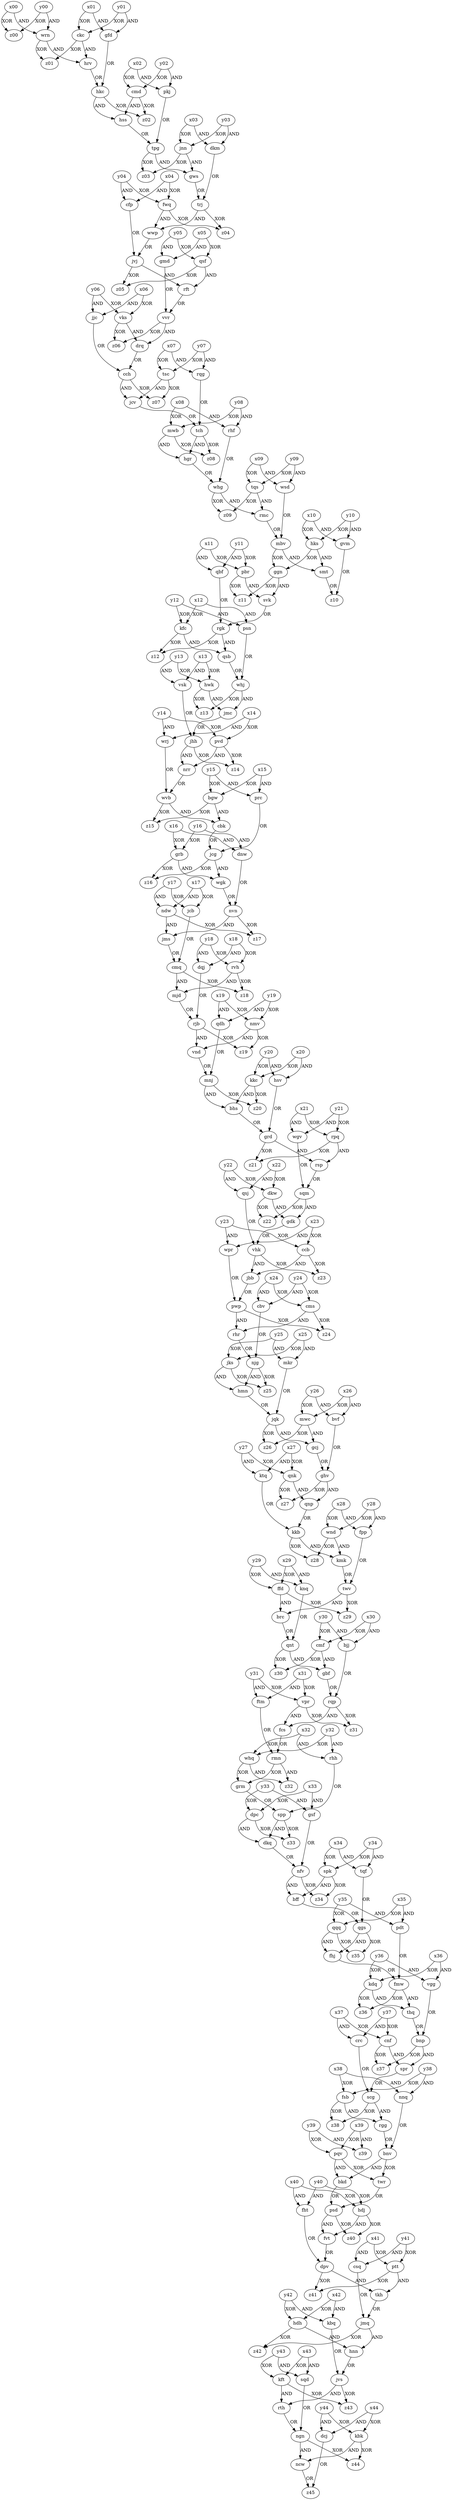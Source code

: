 strict digraph {
  hdh -> hnn [label=AND]
  jmq -> hnn [label=AND]
  cms -> rhr [label=AND]
  pwp -> rhr [label=AND]
  x35 -> pdt [label=AND]
  y35 -> pdt [label=AND]
  dpv -> z41 [label=XOR]
  ptt -> z41 [label=XOR]
  x05 -> qsf [label=XOR]
  y05 -> qsf [label=XOR]
  x02 -> pkj [label=AND]
  y02 -> pkj [label=AND]
  sqm -> z22 [label=XOR]
  dkw -> z22 [label=XOR]
  x35 -> qqq [label=XOR]
  y35 -> qqq [label=XOR]
  pbr -> z11 [label=XOR]
  ggn -> z11 [label=XOR]
  ckc -> z01 [label=XOR]
  wrn -> z01 [label=XOR]
  y32 -> rhh [label=AND]
  x32 -> rhh [label=AND]
  tqs -> z09 [label=XOR]
  whg -> z09 [label=XOR]
  jmq -> z42 [label=XOR]
  hdh -> z42 [label=XOR]
  y22 -> dkw [label=XOR]
  x22 -> dkw [label=XOR]
  pqv -> bkd [label=AND]
  bnv -> bkd [label=AND]
  pvd -> nrr [label=AND]
  jhh -> nrr [label=AND]
  spr -> scg [label=OR]
  crc -> scg [label=OR]
  mwc -> gcj [label=AND]
  jqk -> gcj [label=AND]
  gbf -> rqp [label=OR]
  bjj -> rqp [label=OR]
  y24 -> cbv [label=AND]
  x24 -> cbv [label=AND]
  vsk -> jhh [label=OR]
  jmc -> jhh [label=OR]
  x39 -> z39 [label=AND]
  y39 -> z39 [label=AND]
  kdq -> thq [label=AND]
  fmw -> thq [label=AND]
  x32 -> whq [label=XOR]
  y32 -> whq [label=XOR]
  x20 -> kkc [label=XOR]
  y20 -> kkc [label=XOR]
  cnf -> spr [label=AND]
  bnp -> spr [label=AND]
  bgw -> z15 [label=XOR]
  wvb -> z15 [label=XOR]
  qnt -> z30 [label=XOR]
  cmf -> z30 [label=XOR]
  x01 -> ckc [label=XOR]
  y01 -> ckc [label=XOR]
  bhs -> grd [label=OR]
  hsv -> grd [label=OR]
  vgg -> bnp [label=OR]
  thq -> bnp [label=OR]
  nmv -> z19 [label=XOR]
  rjb -> z19 [label=XOR]
  x28 -> fpp [label=AND]
  y28 -> fpp [label=AND]
  y23 -> wpr [label=AND]
  x23 -> wpr [label=AND]
  y31 -> vpr [label=XOR]
  x31 -> vpr [label=XOR]
  kfc -> z12 [label=XOR]
  rgk -> z12 [label=XOR]
  fsb -> rgg [label=AND]
  scg -> rgg [label=AND]
  x16 -> grb [label=XOR]
  y16 -> grb [label=XOR]
  cch -> jcv [label=AND]
  tsc -> jcv [label=AND]
  y42 -> kbq [label=AND]
  x42 -> kbq [label=AND]
  x30 -> bjj [label=AND]
  y30 -> bjj [label=AND]
  tqs -> rmc [label=AND]
  whg -> rmc [label=AND]
  y09 -> tqs [label=XOR]
  x09 -> tqs [label=XOR]
  y40 -> hdj [label=XOR]
  x40 -> hdj [label=XOR]
  y07 -> rqg [label=AND]
  x07 -> rqg [label=AND]
  y00 -> wrn [label=AND]
  x00 -> wrn [label=AND]
  bvf -> ghv [label=OR]
  gcj -> ghv [label=OR]
  whj -> jmc [label=AND]
  hwk -> jmc [label=AND]
  qqq -> z35 [label=XOR]
  qgs -> z35 [label=XOR]
  y34 -> tqf [label=AND]
  x34 -> tqf [label=AND]
  drq -> cch [label=OR]
  jjc -> cch [label=OR]
  y01 -> gfd [label=AND]
  x01 -> gfd [label=AND]
  qnk -> qnp [label=AND]
  ghv -> qnp [label=AND]
  y41 -> csq [label=AND]
  x41 -> csq [label=AND]
  y36 -> vgg [label=AND]
  x36 -> vgg [label=AND]
  x24 -> cms [label=XOR]
  y24 -> cms [label=XOR]
  x02 -> cmd [label=XOR]
  y02 -> cmd [label=XOR]
  jvs -> rth [label=AND]
  kft -> rth [label=AND]
  rmn -> grm [label=XOR]
  whq -> grm [label=XOR]
  spk -> z34 [label=XOR]
  nfv -> z34 [label=XOR]
  nnq -> bnv [label=OR]
  rgg -> bnv [label=OR]
  y08 -> rhf [label=AND]
  x08 -> rhf [label=AND]
  y06 -> jjc [label=AND]
  x06 -> jjc [label=AND]
  y26 -> mwc [label=XOR]
  x26 -> mwc [label=XOR]
  y28 -> wnd [label=XOR]
  x28 -> wnd [label=XOR]
  mnj -> z20 [label=XOR]
  kkc -> z20 [label=XOR]
  cmq -> mjd [label=AND]
  rvh -> mjd [label=AND]
  kbq -> jvs [label=OR]
  hnn -> jvs [label=OR]
  tpg -> z03 [label=XOR]
  jnn -> z03 [label=XOR]
  vks -> drq [label=AND]
  vvr -> drq [label=AND]
  dkq -> nfv [label=OR]
  gsf -> nfv [label=OR]
  jnn -> gws [label=AND]
  tpg -> gws [label=AND]
  y36 -> kdq [label=XOR]
  x36 -> kdq [label=XOR]
  psd -> fvt [label=AND]
  hdj -> fvt [label=AND]
  x44 -> dcj [label=AND]
  y44 -> dcj [label=AND]
  x25 -> mkr [label=AND]
  y25 -> mkr [label=AND]
  y16 -> dnw [label=AND]
  x16 -> dnw [label=AND]
  wpr -> pwp [label=OR]
  jbb -> pwp [label=OR]
  scg -> z38 [label=XOR]
  fsb -> z38 [label=XOR]
  twr -> psd [label=OR]
  bkd -> psd [label=OR]
  vvr -> z06 [label=XOR]
  vks -> z06 [label=XOR]
  x37 -> cnf [label=XOR]
  y37 -> cnf [label=XOR]
  ptt -> tkh [label=AND]
  dpv -> tkh [label=AND]
  x03 -> jnn [label=XOR]
  y03 -> jnn [label=XOR]
  cmf -> gbf [label=AND]
  qnt -> gbf [label=AND]
  x14 -> wrj [label=AND]
  y14 -> wrj [label=AND]
  jvj -> rft [label=AND]
  qsf -> rft [label=AND]
  fwq -> z04 [label=XOR]
  trj -> z04 [label=XOR]
  x03 -> dkm [label=AND]
  y03 -> dkm [label=AND]
  ckc -> hrv [label=AND]
  wrn -> hrv [label=AND]
  hdj -> z40 [label=XOR]
  psd -> z40 [label=XOR]
  x17 -> jcb [label=XOR]
  y17 -> jcb [label=XOR]
  jhh -> z14 [label=XOR]
  pvd -> z14 [label=XOR]
  ffd -> z29 [label=XOR]
  twv -> z29 [label=XOR]
  bgw -> cbk [label=AND]
  wvb -> cbk [label=AND]
  y21 -> rpq [label=XOR]
  x21 -> rpq [label=XOR]
  cch -> z07 [label=XOR]
  tsc -> z07 [label=XOR]
  x26 -> bvf [label=AND]
  y26 -> bvf [label=AND]
  y23 -> ccb [label=XOR]
  x23 -> ccb [label=XOR]
  x18 -> rvh [label=XOR]
  y18 -> rvh [label=XOR]
  kbk -> z44 [label=XOR]
  ngn -> z44 [label=XOR]
  y38 -> fsb [label=XOR]
  x38 -> fsb [label=XOR]
  vpr -> fcs [label=AND]
  rqp -> fcs [label=AND]
  x04 -> cfp [label=AND]
  y04 -> cfp [label=AND]
  jcb -> cmq [label=OR]
  jms -> cmq [label=OR]
  cbk -> jcg [label=OR]
  prc -> jcg [label=OR]
  x33 -> gsf [label=AND]
  y33 -> gsf [label=AND]
  y11 -> qbf [label=AND]
  x11 -> qbf [label=AND]
  y41 -> ptt [label=XOR]
  x41 -> ptt [label=XOR]
  y43 -> kft [label=XOR]
  x43 -> kft [label=XOR]
  cmd -> hss [label=AND]
  hkc -> hss [label=AND]
  rft -> vvr [label=OR]
  gmd -> vvr [label=OR]
  jcg -> z16 [label=XOR]
  grb -> z16 [label=XOR]
  x00 -> z00 [label=XOR]
  y00 -> z00 [label=XOR]
  y27 -> qnk [label=XOR]
  x27 -> qnk [label=XOR]
  cbv -> njg [label=OR]
  rhr -> njg [label=OR]
  y10 -> hks [label=XOR]
  x10 -> hks [label=XOR]
  hks -> smt [label=AND]
  mbv -> smt [label=AND]
  bff -> qgs [label=OR]
  tqf -> qgs [label=OR]
  spk -> bff [label=AND]
  nfv -> bff [label=AND]
  gfd -> hkc [label=OR]
  hrv -> hkc [label=OR]
  x21 -> wgv [label=AND]
  y21 -> wgv [label=AND]
  x06 -> vks [label=XOR]
  y06 -> vks [label=XOR]
  knq -> qnt [label=OR]
  brc -> qnt [label=OR]
  kkb -> kmk [label=AND]
  wnd -> kmk [label=AND]
  ncw -> z45 [label=OR]
  dcj -> z45 [label=OR]
  pkj -> tpg [label=OR]
  hss -> tpg [label=OR]
  hwk -> z13 [label=XOR]
  whj -> z13 [label=XOR]
  kkb -> z28 [label=XOR]
  wnd -> z28 [label=XOR]
  ffd -> brc [label=AND]
  twv -> brc [label=AND]
  fcs -> rmn [label=OR]
  ftm -> rmn [label=OR]
  mkr -> jqk [label=OR]
  hmn -> jqk [label=OR]
  gws -> trj [label=OR]
  dkm -> trj [label=OR]
  mjd -> rjb [label=OR]
  dqj -> rjb [label=OR]
  y04 -> fwq [label=XOR]
  x04 -> fwq [label=XOR]
  x19 -> nmv [label=XOR]
  y19 -> nmv [label=XOR]
  x11 -> pbr [label=XOR]
  y11 -> pbr [label=XOR]
  x34 -> spk [label=XOR]
  y34 -> spk [label=XOR]
  rmc -> mbv [label=OR]
  wsd -> mbv [label=OR]
  rhh -> spp [label=OR]
  grm -> spp [label=OR]
  tch -> z08 [label=XOR]
  mwb -> z08 [label=XOR]
  ghv -> z27 [label=XOR]
  qnk -> z27 [label=XOR]
  x15 -> bgw [label=XOR]
  y15 -> bgw [label=XOR]
  x18 -> dqj [label=AND]
  y18 -> dqj [label=AND]
  y29 -> knq [label=AND]
  x29 -> knq [label=AND]
  jvj -> z05 [label=XOR]
  qsf -> z05 [label=XOR]
  x25 -> jks [label=XOR]
  y25 -> jks [label=XOR]
  jks -> hmn [label=AND]
  njg -> hmn [label=AND]
  fvt -> dpv [label=OR]
  fht -> dpv [label=OR]
  fpp -> twv [label=OR]
  kmk -> twv [label=OR]
  x13 -> vsk [label=AND]
  y13 -> vsk [label=AND]
  y12 -> psn [label=AND]
  x12 -> psn [label=AND]
  y15 -> prc [label=AND]
  x15 -> prc [label=AND]
  dpc -> z33 [label=XOR]
  spp -> z33 [label=XOR]
  x20 -> hsv [label=AND]
  y20 -> hsv [label=AND]
  mwb -> hgr [label=AND]
  tch -> hgr [label=AND]
  nrr -> wvb [label=OR]
  wrj -> wvb [label=OR]
  jcv -> tch [label=OR]
  rqg -> tch [label=OR]
  x13 -> hwk [label=XOR]
  y13 -> hwk [label=XOR]
  x08 -> mwb [label=XOR]
  y08 -> mwb [label=XOR]
  rqp -> z31 [label=XOR]
  vpr -> z31 [label=XOR]
  dkw -> gdk [label=AND]
  sqm -> gdk [label=AND]
  x33 -> dpc [label=XOR]
  y33 -> dpc [label=XOR]
  bnp -> z37 [label=XOR]
  cnf -> z37 [label=XOR]
  ktq -> kkb [label=OR]
  qnp -> kkb [label=OR]
  rpq -> z21 [label=XOR]
  grd -> z21 [label=XOR]
  cmd -> z02 [label=XOR]
  hkc -> z02 [label=XOR]
  vhk -> jbb [label=AND]
  ccb -> jbb [label=AND]
  jvs -> z43 [label=XOR]
  kft -> z43 [label=XOR]
  x07 -> tsc [label=XOR]
  y07 -> tsc [label=XOR]
  x30 -> cmf [label=XOR]
  y30 -> cmf [label=XOR]
  y38 -> nnq [label=AND]
  x38 -> nnq [label=AND]
  y40 -> fht [label=AND]
  x40 -> fht [label=AND]
  y44 -> kbk [label=XOR]
  x44 -> kbk [label=XOR]
  x14 -> pvd [label=XOR]
  y14 -> pvd [label=XOR]
  y43 -> sqd [label=AND]
  x43 -> sqd [label=AND]
  wgk -> nvn [label=OR]
  dnw -> nvn [label=OR]
  ndw -> z17 [label=XOR]
  nvn -> z17 [label=XOR]
  fwq -> wwp [label=AND]
  trj -> wwp [label=AND]
  x22 -> qsj [label=AND]
  y22 -> qsj [label=AND]
  fhj -> fmw [label=OR]
  pdt -> fmw [label=OR]
  x37 -> crc [label=AND]
  y37 -> crc [label=AND]
  pqv -> twr [label=XOR]
  bnv -> twr [label=XOR]
  y27 -> ktq [label=AND]
  x27 -> ktq [label=AND]
  kdq -> z36 [label=XOR]
  fmw -> z36 [label=XOR]
  rgk -> qsb [label=AND]
  kfc -> qsb [label=AND]
  psn -> whj [label=OR]
  qsb -> whj [label=OR]
  gvm -> z10 [label=OR]
  smt -> z10 [label=OR]
  jks -> z25 [label=XOR]
  njg -> z25 [label=XOR]
  y12 -> kfc [label=XOR]
  x12 -> kfc [label=XOR]
  y19 -> qdh [label=AND]
  x19 -> qdh [label=AND]
  grd -> rsp [label=AND]
  rpq -> rsp [label=AND]
  x31 -> ftm [label=AND]
  y31 -> ftm [label=AND]
  rmn -> z32 [label=AND]
  whq -> z32 [label=AND]
  x17 -> ndw [label=AND]
  y17 -> ndw [label=AND]
  vnd -> mnj [label=OR]
  qdh -> mnj [label=OR]
  vhk -> z23 [label=XOR]
  ccb -> z23 [label=XOR]
  x42 -> hdh [label=XOR]
  y42 -> hdh [label=XOR]
  y09 -> wsd [label=AND]
  x09 -> wsd [label=AND]
  mbv -> ggn [label=XOR]
  hks -> ggn [label=XOR]
  svk -> rgk [label=OR]
  qbf -> rgk [label=OR]
  y05 -> gmd [label=AND]
  x05 -> gmd [label=AND]
  wwp -> jvj [label=OR]
  cfp -> jvj [label=OR]
  jqk -> z26 [label=XOR]
  mwc -> z26 [label=XOR]
  qqq -> fhj [label=AND]
  qgs -> fhj [label=AND]
  pwp -> z24 [label=XOR]
  cms -> z24 [label=XOR]
  sqd -> ngn [label=OR]
  rth -> ngn [label=OR]
  nvn -> jms [label=AND]
  ndw -> jms [label=AND]
  jcg -> wgk [label=AND]
  grb -> wgk [label=AND]
  qsj -> vhk [label=OR]
  gdk -> vhk [label=OR]
  rhf -> whg [label=OR]
  hgr -> whg [label=OR]
  x39 -> pqv [label=XOR]
  y39 -> pqv [label=XOR]
  csq -> jmq [label=OR]
  tkh -> jmq [label=OR]
  dpc -> dkq [label=AND]
  spp -> dkq [label=AND]
  y29 -> ffd [label=XOR]
  x29 -> ffd [label=XOR]
  mnj -> bhs [label=AND]
  kkc -> bhs [label=AND]
  nmv -> vnd [label=AND]
  rjb -> vnd [label=AND]
  rvh -> z18 [label=XOR]
  cmq -> z18 [label=XOR]
  y10 -> gvm [label=AND]
  x10 -> gvm [label=AND]
  rsp -> sqm [label=OR]
  wgv -> sqm [label=OR]
  kbk -> ncw [label=AND]
  ngn -> ncw [label=AND]
  ggn -> svk [label=AND]
  pbr -> svk [label=AND]
}